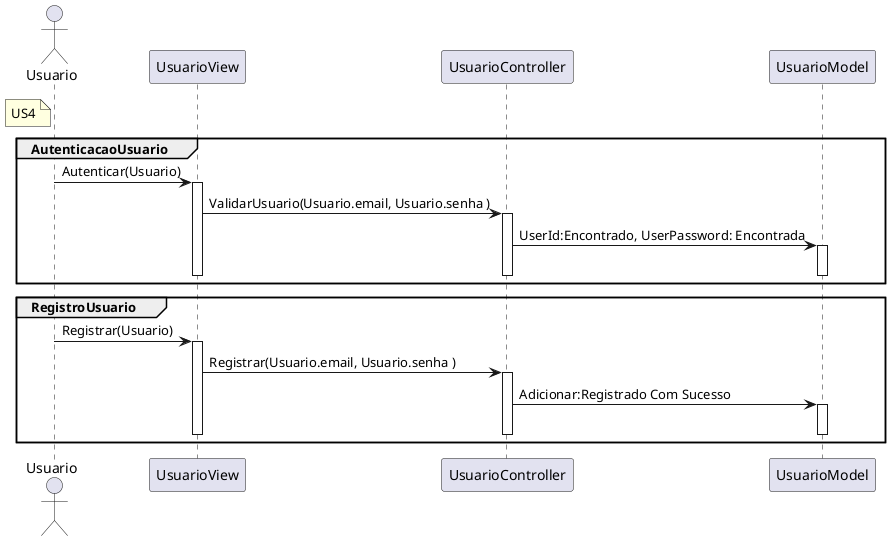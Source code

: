 @startuml Usuario


actor "Usuario" as Usuario
note left of Usuario #LightYellow
US4
end note

participant "UsuarioView" as UsuarioView
participant "UsuarioController" as UsuarioController
participant "UsuarioModel" as UsuarioModel

group AutenticacaoUsuario
    Usuario ->  UsuarioView : Autenticar(Usuario)
    activate UsuarioView
    UsuarioView -> UsuarioController : ValidarUsuario(Usuario.email, Usuario.senha )
    activate UsuarioController
    UsuarioController -> UsuarioModel : UserId:Encontrado, UserPassword: Encontrada
    activate UsuarioModel
    deactivate UsuarioModel
    deactivate UsuarioController
    deactivate UsuarioView
end



group RegistroUsuario
    Usuario ->  UsuarioView : Registrar(Usuario)
    activate UsuarioView
    UsuarioView -> UsuarioController : Registrar(Usuario.email, Usuario.senha )
    activate UsuarioController
    UsuarioController -> UsuarioModel : Adicionar:Registrado Com Sucesso
    activate UsuarioModel
    deactivate UsuarioModel
    deactivate UsuarioController
    deactivate UsuarioView
end

' --> Sincrono 
' -->> Assincrono
' <-- Retorno Sincrono
' <<-- Retorno Assíncrono

@enduml
